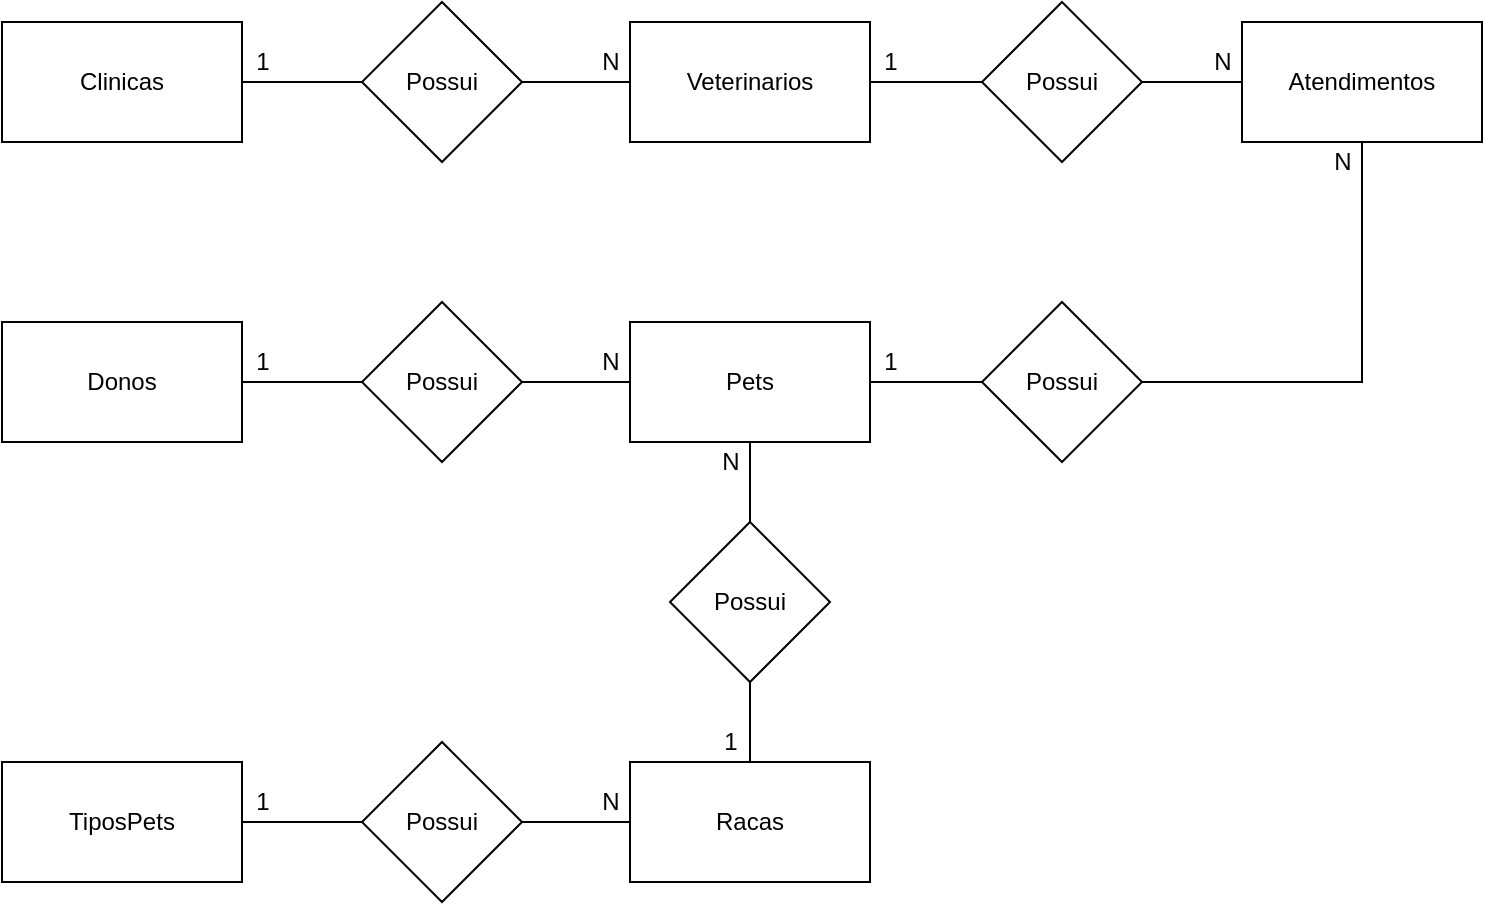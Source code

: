 <mxfile version="14.4.3" type="device" pages="2"><diagram id="xrB1AiOBNQbxAucHxbhi" name="conceitual"><mxGraphModel dx="1038" dy="523" grid="1" gridSize="10" guides="1" tooltips="1" connect="1" arrows="1" fold="1" page="1" pageScale="1" pageWidth="827" pageHeight="1169" math="0" shadow="0"><root><mxCell id="0"/><mxCell id="1" parent="0"/><mxCell id="yc1HIeoj5w6z4xzvHYvk-2" style="edgeStyle=orthogonalEdgeStyle;rounded=0;orthogonalLoop=1;jettySize=auto;html=1;exitX=0.5;exitY=1;exitDx=0;exitDy=0;" parent="1" edge="1"><mxGeometry relative="1" as="geometry"><mxPoint x="80" y="300" as="sourcePoint"/><mxPoint x="80" y="300" as="targetPoint"/></mxGeometry></mxCell><mxCell id="yc1HIeoj5w6z4xzvHYvk-3" value="Clinicas" style="rounded=0;whiteSpace=wrap;html=1;" parent="1" vertex="1"><mxGeometry x="30" y="130" width="120" height="60" as="geometry"/></mxCell><mxCell id="yc1HIeoj5w6z4xzvHYvk-5" style="edgeStyle=orthogonalEdgeStyle;rounded=0;orthogonalLoop=1;jettySize=auto;html=1;exitX=0.5;exitY=1;exitDx=0;exitDy=0;" parent="1" edge="1"><mxGeometry relative="1" as="geometry"><mxPoint x="560" y="300" as="sourcePoint"/><mxPoint x="560" y="300" as="targetPoint"/></mxGeometry></mxCell><mxCell id="yc1HIeoj5w6z4xzvHYvk-9" style="edgeStyle=orthogonalEdgeStyle;rounded=0;orthogonalLoop=1;jettySize=auto;html=1;exitX=0.5;exitY=1;exitDx=0;exitDy=0;" parent="1" edge="1"><mxGeometry relative="1" as="geometry"><mxPoint x="310" y="300" as="sourcePoint"/><mxPoint x="310" y="300" as="targetPoint"/></mxGeometry></mxCell><mxCell id="-bN02j0crcdsvJHssNz8-7" style="edgeStyle=orthogonalEdgeStyle;rounded=0;orthogonalLoop=1;jettySize=auto;html=1;exitX=1;exitY=0.5;exitDx=0;exitDy=0;entryX=0;entryY=0.5;entryDx=0;entryDy=0;endArrow=none;endFill=0;" edge="1" parent="1" source="-7gKLBhWfOl1CcM9pGb5-3" target="-7gKLBhWfOl1CcM9pGb5-17"><mxGeometry relative="1" as="geometry"/></mxCell><mxCell id="-bN02j0crcdsvJHssNz8-9" style="edgeStyle=orthogonalEdgeStyle;rounded=0;orthogonalLoop=1;jettySize=auto;html=1;exitX=0.5;exitY=1;exitDx=0;exitDy=0;entryX=0.5;entryY=0;entryDx=0;entryDy=0;endArrow=none;endFill=0;" edge="1" parent="1" source="-7gKLBhWfOl1CcM9pGb5-3" target="-7gKLBhWfOl1CcM9pGb5-5"><mxGeometry relative="1" as="geometry"/></mxCell><mxCell id="-7gKLBhWfOl1CcM9pGb5-3" value="Pets" style="rounded=0;whiteSpace=wrap;html=1;" parent="1" vertex="1"><mxGeometry x="344" y="280" width="120" height="60" as="geometry"/></mxCell><mxCell id="-bN02j0crcdsvJHssNz8-10" style="edgeStyle=orthogonalEdgeStyle;rounded=0;orthogonalLoop=1;jettySize=auto;html=1;exitX=0.5;exitY=1;exitDx=0;exitDy=0;entryX=0.5;entryY=0;entryDx=0;entryDy=0;endArrow=none;endFill=0;" edge="1" parent="1" source="-7gKLBhWfOl1CcM9pGb5-5" target="-7gKLBhWfOl1CcM9pGb5-13"><mxGeometry relative="1" as="geometry"/></mxCell><mxCell id="-7gKLBhWfOl1CcM9pGb5-5" value="&lt;span&gt;Possui&lt;/span&gt;" style="rhombus;whiteSpace=wrap;html=1;" parent="1" vertex="1"><mxGeometry x="364" y="380" width="80" height="80" as="geometry"/></mxCell><mxCell id="-7gKLBhWfOl1CcM9pGb5-8" value="TiposPets" style="rounded=0;whiteSpace=wrap;html=1;" parent="1" vertex="1"><mxGeometry x="30" y="500" width="120" height="60" as="geometry"/></mxCell><mxCell id="-7gKLBhWfOl1CcM9pGb5-9" value="1" style="text;html=1;align=center;verticalAlign=middle;resizable=0;points=[];autosize=1;" parent="1" vertex="1"><mxGeometry x="384" y="480" width="20" height="20" as="geometry"/></mxCell><mxCell id="-7gKLBhWfOl1CcM9pGb5-10" value="N" style="text;html=1;align=center;verticalAlign=middle;resizable=0;points=[];autosize=1;" parent="1" vertex="1"><mxGeometry x="384" y="340" width="20" height="20" as="geometry"/></mxCell><mxCell id="-bN02j0crcdsvJHssNz8-13" style="edgeStyle=orthogonalEdgeStyle;rounded=0;orthogonalLoop=1;jettySize=auto;html=1;exitX=0;exitY=0.5;exitDx=0;exitDy=0;endArrow=none;endFill=0;" edge="1" parent="1" source="-7gKLBhWfOl1CcM9pGb5-11" target="-7gKLBhWfOl1CcM9pGb5-8"><mxGeometry relative="1" as="geometry"/></mxCell><mxCell id="-7gKLBhWfOl1CcM9pGb5-11" value="&lt;span&gt;Possui&lt;/span&gt;" style="rhombus;whiteSpace=wrap;html=1;" parent="1" vertex="1"><mxGeometry x="210" y="490" width="80" height="80" as="geometry"/></mxCell><mxCell id="-bN02j0crcdsvJHssNz8-11" style="edgeStyle=orthogonalEdgeStyle;rounded=0;orthogonalLoop=1;jettySize=auto;html=1;exitX=0;exitY=0.5;exitDx=0;exitDy=0;entryX=1;entryY=0.5;entryDx=0;entryDy=0;endArrow=none;endFill=0;" edge="1" parent="1" source="-7gKLBhWfOl1CcM9pGb5-13" target="-7gKLBhWfOl1CcM9pGb5-11"><mxGeometry relative="1" as="geometry"/></mxCell><mxCell id="-7gKLBhWfOl1CcM9pGb5-13" value="Racas" style="rounded=0;whiteSpace=wrap;html=1;" parent="1" vertex="1"><mxGeometry x="344" y="500" width="120" height="60" as="geometry"/></mxCell><mxCell id="-7gKLBhWfOl1CcM9pGb5-15" value="1" style="text;html=1;align=center;verticalAlign=middle;resizable=0;points=[];autosize=1;" parent="1" vertex="1"><mxGeometry x="150" y="510" width="20" height="20" as="geometry"/></mxCell><mxCell id="-7gKLBhWfOl1CcM9pGb5-16" value="N" style="text;html=1;align=center;verticalAlign=middle;resizable=0;points=[];autosize=1;" parent="1" vertex="1"><mxGeometry x="324" y="510" width="20" height="20" as="geometry"/></mxCell><mxCell id="-bN02j0crcdsvJHssNz8-8" style="edgeStyle=orthogonalEdgeStyle;rounded=0;orthogonalLoop=1;jettySize=auto;html=1;exitX=1;exitY=0.5;exitDx=0;exitDy=0;entryX=0.5;entryY=1;entryDx=0;entryDy=0;endArrow=none;endFill=0;" edge="1" parent="1" source="-7gKLBhWfOl1CcM9pGb5-17" target="-7gKLBhWfOl1CcM9pGb5-34"><mxGeometry relative="1" as="geometry"/></mxCell><mxCell id="-7gKLBhWfOl1CcM9pGb5-17" value="&lt;span&gt;Possui&lt;/span&gt;" style="rhombus;whiteSpace=wrap;html=1;" parent="1" vertex="1"><mxGeometry x="520" y="270" width="80" height="80" as="geometry"/></mxCell><mxCell id="-bN02j0crcdsvJHssNz8-5" style="edgeStyle=orthogonalEdgeStyle;rounded=0;orthogonalLoop=1;jettySize=auto;html=1;exitX=1;exitY=0.5;exitDx=0;exitDy=0;entryX=0;entryY=0.5;entryDx=0;entryDy=0;endArrow=none;endFill=0;" edge="1" parent="1" source="-7gKLBhWfOl1CcM9pGb5-19" target="-7gKLBhWfOl1CcM9pGb5-38"><mxGeometry relative="1" as="geometry"/></mxCell><mxCell id="-7gKLBhWfOl1CcM9pGb5-19" value="Donos" style="rounded=0;whiteSpace=wrap;html=1;" parent="1" vertex="1"><mxGeometry x="30" y="280" width="120" height="60" as="geometry"/></mxCell><mxCell id="-7gKLBhWfOl1CcM9pGb5-21" value="1" style="text;html=1;align=center;verticalAlign=middle;resizable=0;points=[];autosize=1;" parent="1" vertex="1"><mxGeometry x="464" y="290" width="20" height="20" as="geometry"/></mxCell><mxCell id="-7gKLBhWfOl1CcM9pGb5-22" value="N" style="text;html=1;align=center;verticalAlign=middle;resizable=0;points=[];autosize=1;" parent="1" vertex="1"><mxGeometry x="324" y="290" width="20" height="20" as="geometry"/></mxCell><mxCell id="-bN02j0crcdsvJHssNz8-1" style="edgeStyle=orthogonalEdgeStyle;rounded=0;orthogonalLoop=1;jettySize=auto;html=1;exitX=0;exitY=0.5;exitDx=0;exitDy=0;entryX=1;entryY=0.5;entryDx=0;entryDy=0;endArrow=none;endFill=0;" edge="1" parent="1" source="-7gKLBhWfOl1CcM9pGb5-23" target="yc1HIeoj5w6z4xzvHYvk-3"><mxGeometry relative="1" as="geometry"/></mxCell><mxCell id="-bN02j0crcdsvJHssNz8-2" style="edgeStyle=orthogonalEdgeStyle;rounded=0;orthogonalLoop=1;jettySize=auto;html=1;exitX=1;exitY=0.5;exitDx=0;exitDy=0;entryX=0;entryY=0.5;entryDx=0;entryDy=0;endArrow=none;endFill=0;" edge="1" parent="1" source="-7gKLBhWfOl1CcM9pGb5-23" target="-7gKLBhWfOl1CcM9pGb5-27"><mxGeometry relative="1" as="geometry"/></mxCell><mxCell id="-7gKLBhWfOl1CcM9pGb5-23" value="Possui" style="rhombus;whiteSpace=wrap;html=1;" parent="1" vertex="1"><mxGeometry x="210" y="120" width="80" height="80" as="geometry"/></mxCell><mxCell id="-bN02j0crcdsvJHssNz8-3" style="edgeStyle=orthogonalEdgeStyle;rounded=0;orthogonalLoop=1;jettySize=auto;html=1;exitX=1;exitY=0.5;exitDx=0;exitDy=0;entryX=0;entryY=0.5;entryDx=0;entryDy=0;endArrow=none;endFill=0;" edge="1" parent="1" source="-7gKLBhWfOl1CcM9pGb5-27" target="-7gKLBhWfOl1CcM9pGb5-32"><mxGeometry relative="1" as="geometry"/></mxCell><mxCell id="-7gKLBhWfOl1CcM9pGb5-27" value="Veterinarios" style="rounded=0;whiteSpace=wrap;html=1;" parent="1" vertex="1"><mxGeometry x="344" y="130" width="120" height="60" as="geometry"/></mxCell><mxCell id="-7gKLBhWfOl1CcM9pGb5-29" value="N" style="text;html=1;align=center;verticalAlign=middle;resizable=0;points=[];autosize=1;" parent="1" vertex="1"><mxGeometry x="324" y="140" width="20" height="20" as="geometry"/></mxCell><mxCell id="-7gKLBhWfOl1CcM9pGb5-30" value="1" style="text;html=1;align=center;verticalAlign=middle;resizable=0;points=[];autosize=1;" parent="1" vertex="1"><mxGeometry x="150" y="140" width="20" height="20" as="geometry"/></mxCell><mxCell id="-bN02j0crcdsvJHssNz8-4" style="edgeStyle=orthogonalEdgeStyle;rounded=0;orthogonalLoop=1;jettySize=auto;html=1;exitX=1;exitY=0.5;exitDx=0;exitDy=0;entryX=0;entryY=0.5;entryDx=0;entryDy=0;endArrow=none;endFill=0;" edge="1" parent="1" source="-7gKLBhWfOl1CcM9pGb5-32" target="-7gKLBhWfOl1CcM9pGb5-34"><mxGeometry relative="1" as="geometry"/></mxCell><mxCell id="-7gKLBhWfOl1CcM9pGb5-32" value="&lt;span&gt;Possui&lt;/span&gt;" style="rhombus;whiteSpace=wrap;html=1;" parent="1" vertex="1"><mxGeometry x="520" y="120" width="80" height="80" as="geometry"/></mxCell><mxCell id="-7gKLBhWfOl1CcM9pGb5-34" value="Atendimentos" style="rounded=0;whiteSpace=wrap;html=1;" parent="1" vertex="1"><mxGeometry x="650" y="130" width="120" height="60" as="geometry"/></mxCell><mxCell id="-7gKLBhWfOl1CcM9pGb5-36" value="1" style="text;html=1;align=center;verticalAlign=middle;resizable=0;points=[];autosize=1;" parent="1" vertex="1"><mxGeometry x="464" y="140" width="20" height="20" as="geometry"/></mxCell><mxCell id="-7gKLBhWfOl1CcM9pGb5-37" value="N" style="text;html=1;align=center;verticalAlign=middle;resizable=0;points=[];autosize=1;" parent="1" vertex="1"><mxGeometry x="630" y="140" width="20" height="20" as="geometry"/></mxCell><mxCell id="-bN02j0crcdsvJHssNz8-6" style="edgeStyle=orthogonalEdgeStyle;rounded=0;orthogonalLoop=1;jettySize=auto;html=1;exitX=1;exitY=0.5;exitDx=0;exitDy=0;entryX=0;entryY=0.5;entryDx=0;entryDy=0;endArrow=none;endFill=0;" edge="1" parent="1" source="-7gKLBhWfOl1CcM9pGb5-38" target="-7gKLBhWfOl1CcM9pGb5-3"><mxGeometry relative="1" as="geometry"/></mxCell><mxCell id="-7gKLBhWfOl1CcM9pGb5-38" value="&lt;span&gt;Possui&lt;/span&gt;" style="rhombus;whiteSpace=wrap;html=1;" parent="1" vertex="1"><mxGeometry x="210" y="270" width="80" height="80" as="geometry"/></mxCell><mxCell id="-7gKLBhWfOl1CcM9pGb5-41" value="1" style="text;html=1;align=center;verticalAlign=middle;resizable=0;points=[];autosize=1;" parent="1" vertex="1"><mxGeometry x="150" y="290" width="20" height="20" as="geometry"/></mxCell><mxCell id="-7gKLBhWfOl1CcM9pGb5-42" value="N" style="text;html=1;align=center;verticalAlign=middle;resizable=0;points=[];autosize=1;" parent="1" vertex="1"><mxGeometry x="690" y="190" width="20" height="20" as="geometry"/></mxCell></root></mxGraphModel></diagram><diagram id="tEc4hTvK74uzgCBkwl6I" name="logico"><mxGraphModel dx="1038" dy="523" grid="1" gridSize="10" guides="1" tooltips="1" connect="1" arrows="1" fold="1" page="1" pageScale="1" pageWidth="827" pageHeight="1169" math="0" shadow="0"><root><mxCell id="5ZneACpIIS_Tn7PNTxZO-0"/><mxCell id="5ZneACpIIS_Tn7PNTxZO-1" parent="5ZneACpIIS_Tn7PNTxZO-0"/><mxCell id="6tvS1flK17P8iUeTnm8q-0" value="Clinicas" style="shape=table;startSize=30;container=1;collapsible=1;childLayout=tableLayout;fixedRows=1;rowLines=0;fontStyle=1;align=center;resizeLast=1;strokeColor=#000000;strokeWidth=1;" parent="5ZneACpIIS_Tn7PNTxZO-1" vertex="1"><mxGeometry x="40" y="70" width="180" height="160" as="geometry"/></mxCell><mxCell id="6tvS1flK17P8iUeTnm8q-4" value="" style="shape=partialRectangle;collapsible=0;dropTarget=0;pointerEvents=0;fillColor=none;top=0;left=0;bottom=1;right=0;points=[[0,0.5],[1,0.5]];portConstraint=eastwest;" parent="6tvS1flK17P8iUeTnm8q-0" vertex="1"><mxGeometry y="30" width="180" height="30" as="geometry"/></mxCell><mxCell id="6tvS1flK17P8iUeTnm8q-5" value="PK" style="shape=partialRectangle;connectable=0;fillColor=none;top=0;left=0;bottom=0;right=0;fontStyle=1;overflow=hidden;" parent="6tvS1flK17P8iUeTnm8q-4" vertex="1"><mxGeometry width="60" height="30" as="geometry"/></mxCell><mxCell id="6tvS1flK17P8iUeTnm8q-6" value="idClinica" style="shape=partialRectangle;connectable=0;fillColor=none;top=0;left=0;bottom=0;right=0;align=left;spacingLeft=6;fontStyle=5;overflow=hidden;" parent="6tvS1flK17P8iUeTnm8q-4" vertex="1"><mxGeometry x="60" width="120" height="30" as="geometry"/></mxCell><mxCell id="6tvS1flK17P8iUeTnm8q-7" value="" style="shape=partialRectangle;collapsible=0;dropTarget=0;pointerEvents=0;fillColor=none;top=0;left=0;bottom=0;right=0;points=[[0,0.5],[1,0.5]];portConstraint=eastwest;" parent="6tvS1flK17P8iUeTnm8q-0" vertex="1"><mxGeometry y="60" width="180" height="30" as="geometry"/></mxCell><mxCell id="6tvS1flK17P8iUeTnm8q-8" value="" style="shape=partialRectangle;connectable=0;fillColor=none;top=0;left=0;bottom=0;right=0;editable=1;overflow=hidden;" parent="6tvS1flK17P8iUeTnm8q-7" vertex="1"><mxGeometry width="60" height="30" as="geometry"/></mxCell><mxCell id="6tvS1flK17P8iUeTnm8q-9" value="RazaoSocial" style="shape=partialRectangle;connectable=0;fillColor=none;top=0;left=0;bottom=0;right=0;align=left;spacingLeft=6;overflow=hidden;" parent="6tvS1flK17P8iUeTnm8q-7" vertex="1"><mxGeometry x="60" width="120" height="30" as="geometry"/></mxCell><mxCell id="ncOrvGFEs9eBpKBIhhZy-3" value="" style="shape=partialRectangle;collapsible=0;dropTarget=0;pointerEvents=0;fillColor=none;top=0;left=0;bottom=0;right=0;points=[[0,0.5],[1,0.5]];portConstraint=eastwest;" vertex="1" parent="6tvS1flK17P8iUeTnm8q-0"><mxGeometry y="90" width="180" height="30" as="geometry"/></mxCell><mxCell id="ncOrvGFEs9eBpKBIhhZy-4" value="" style="shape=partialRectangle;connectable=0;fillColor=none;top=0;left=0;bottom=0;right=0;editable=1;overflow=hidden;" vertex="1" parent="ncOrvGFEs9eBpKBIhhZy-3"><mxGeometry width="60" height="30" as="geometry"/></mxCell><mxCell id="ncOrvGFEs9eBpKBIhhZy-5" value="CNPJ" style="shape=partialRectangle;connectable=0;fillColor=none;top=0;left=0;bottom=0;right=0;align=left;spacingLeft=6;overflow=hidden;" vertex="1" parent="ncOrvGFEs9eBpKBIhhZy-3"><mxGeometry x="60" width="120" height="30" as="geometry"/></mxCell><mxCell id="ncOrvGFEs9eBpKBIhhZy-0" value="" style="shape=partialRectangle;collapsible=0;dropTarget=0;pointerEvents=0;fillColor=none;top=0;left=0;bottom=0;right=0;points=[[0,0.5],[1,0.5]];portConstraint=eastwest;" vertex="1" parent="6tvS1flK17P8iUeTnm8q-0"><mxGeometry y="120" width="180" height="30" as="geometry"/></mxCell><mxCell id="ncOrvGFEs9eBpKBIhhZy-1" value="" style="shape=partialRectangle;connectable=0;fillColor=none;top=0;left=0;bottom=0;right=0;editable=1;overflow=hidden;" vertex="1" parent="ncOrvGFEs9eBpKBIhhZy-0"><mxGeometry width="60" height="30" as="geometry"/></mxCell><mxCell id="ncOrvGFEs9eBpKBIhhZy-2" value="Endereco" style="shape=partialRectangle;connectable=0;fillColor=none;top=0;left=0;bottom=0;right=0;align=left;spacingLeft=6;overflow=hidden;" vertex="1" parent="ncOrvGFEs9eBpKBIhhZy-0"><mxGeometry x="60" width="120" height="30" as="geometry"/></mxCell><mxCell id="PVHrCy7i-UjbYqTyr-83-19" value="Pets" style="shape=table;startSize=30;container=1;collapsible=1;childLayout=tableLayout;fixedRows=1;rowLines=0;fontStyle=1;align=center;resizeLast=1;strokeColor=#000000;strokeWidth=1;" parent="5ZneACpIIS_Tn7PNTxZO-1" vertex="1"><mxGeometry x="300" y="280" width="180" height="190" as="geometry"/></mxCell><mxCell id="PVHrCy7i-UjbYqTyr-83-20" value="" style="shape=partialRectangle;collapsible=0;dropTarget=0;pointerEvents=0;fillColor=none;top=0;left=0;bottom=0;right=0;points=[[0,0.5],[1,0.5]];portConstraint=eastwest;" parent="PVHrCy7i-UjbYqTyr-83-19" vertex="1"><mxGeometry y="30" width="180" height="30" as="geometry"/></mxCell><mxCell id="PVHrCy7i-UjbYqTyr-83-21" value="PK" style="shape=partialRectangle;connectable=0;fillColor=none;top=0;left=0;bottom=0;right=0;fontStyle=1;overflow=hidden;" parent="PVHrCy7i-UjbYqTyr-83-20" vertex="1"><mxGeometry width="60" height="30" as="geometry"/></mxCell><mxCell id="PVHrCy7i-UjbYqTyr-83-22" value="idPet" style="shape=partialRectangle;connectable=0;fillColor=none;top=0;left=0;bottom=0;right=0;align=left;spacingLeft=6;fontStyle=5;overflow=hidden;" parent="PVHrCy7i-UjbYqTyr-83-20" vertex="1"><mxGeometry x="60" width="120" height="30" as="geometry"/></mxCell><mxCell id="PVHrCy7i-UjbYqTyr-83-23" value="" style="shape=partialRectangle;collapsible=0;dropTarget=0;pointerEvents=0;fillColor=none;top=0;left=0;bottom=0;right=0;points=[[0,0.5],[1,0.5]];portConstraint=eastwest;" parent="PVHrCy7i-UjbYqTyr-83-19" vertex="1"><mxGeometry y="60" width="180" height="30" as="geometry"/></mxCell><mxCell id="PVHrCy7i-UjbYqTyr-83-24" value="FK" style="shape=partialRectangle;connectable=0;fillColor=none;top=0;left=0;bottom=0;right=0;fontStyle=1;overflow=hidden;" parent="PVHrCy7i-UjbYqTyr-83-23" vertex="1"><mxGeometry width="60" height="30" as="geometry"/></mxCell><mxCell id="PVHrCy7i-UjbYqTyr-83-25" value="idRaca" style="shape=partialRectangle;connectable=0;fillColor=none;top=0;left=0;bottom=0;right=0;align=left;spacingLeft=6;fontStyle=5;overflow=hidden;" parent="PVHrCy7i-UjbYqTyr-83-23" vertex="1"><mxGeometry x="60" width="120" height="30" as="geometry"/></mxCell><mxCell id="PVHrCy7i-UjbYqTyr-83-26" value="" style="shape=partialRectangle;collapsible=0;dropTarget=0;pointerEvents=0;fillColor=none;top=0;left=0;bottom=1;right=0;points=[[0,0.5],[1,0.5]];portConstraint=eastwest;" parent="PVHrCy7i-UjbYqTyr-83-19" vertex="1"><mxGeometry y="90" width="180" height="30" as="geometry"/></mxCell><mxCell id="PVHrCy7i-UjbYqTyr-83-27" value="FK" style="shape=partialRectangle;connectable=0;fillColor=none;top=0;left=0;bottom=0;right=0;fontStyle=1;overflow=hidden;" parent="PVHrCy7i-UjbYqTyr-83-26" vertex="1"><mxGeometry width="60" height="30" as="geometry"/></mxCell><mxCell id="PVHrCy7i-UjbYqTyr-83-28" value="idDono" style="shape=partialRectangle;connectable=0;fillColor=none;top=0;left=0;bottom=0;right=0;align=left;spacingLeft=6;fontStyle=5;overflow=hidden;" parent="PVHrCy7i-UjbYqTyr-83-26" vertex="1"><mxGeometry x="60" width="120" height="30" as="geometry"/></mxCell><mxCell id="PVHrCy7i-UjbYqTyr-83-29" value="" style="shape=partialRectangle;collapsible=0;dropTarget=0;pointerEvents=0;fillColor=none;top=0;left=0;bottom=0;right=0;points=[[0,0.5],[1,0.5]];portConstraint=eastwest;" parent="PVHrCy7i-UjbYqTyr-83-19" vertex="1"><mxGeometry y="120" width="180" height="30" as="geometry"/></mxCell><mxCell id="PVHrCy7i-UjbYqTyr-83-30" value="" style="shape=partialRectangle;connectable=0;fillColor=none;top=0;left=0;bottom=0;right=0;editable=1;overflow=hidden;" parent="PVHrCy7i-UjbYqTyr-83-29" vertex="1"><mxGeometry width="60" height="30" as="geometry"/></mxCell><mxCell id="PVHrCy7i-UjbYqTyr-83-31" value="Nome" style="shape=partialRectangle;connectable=0;fillColor=none;top=0;left=0;bottom=0;right=0;align=left;spacingLeft=6;overflow=hidden;" parent="PVHrCy7i-UjbYqTyr-83-29" vertex="1"><mxGeometry x="60" width="120" height="30" as="geometry"/></mxCell><mxCell id="PVHrCy7i-UjbYqTyr-83-32" value="" style="shape=partialRectangle;collapsible=0;dropTarget=0;pointerEvents=0;fillColor=none;top=0;left=0;bottom=0;right=0;points=[[0,0.5],[1,0.5]];portConstraint=eastwest;" parent="PVHrCy7i-UjbYqTyr-83-19" vertex="1"><mxGeometry y="150" width="180" height="30" as="geometry"/></mxCell><mxCell id="PVHrCy7i-UjbYqTyr-83-33" value="" style="shape=partialRectangle;connectable=0;fillColor=none;top=0;left=0;bottom=0;right=0;editable=1;overflow=hidden;" parent="PVHrCy7i-UjbYqTyr-83-32" vertex="1"><mxGeometry width="60" height="30" as="geometry"/></mxCell><mxCell id="PVHrCy7i-UjbYqTyr-83-34" value="DataNascimento" style="shape=partialRectangle;connectable=0;fillColor=none;top=0;left=0;bottom=0;right=0;align=left;spacingLeft=6;overflow=hidden;" parent="PVHrCy7i-UjbYqTyr-83-32" vertex="1"><mxGeometry x="60" width="120" height="30" as="geometry"/></mxCell><mxCell id="PVHrCy7i-UjbYqTyr-83-35" value="Donos" style="shape=table;startSize=30;container=1;collapsible=1;childLayout=tableLayout;fixedRows=1;rowLines=0;fontStyle=1;align=center;resizeLast=1;strokeColor=#000000;strokeWidth=1;" parent="5ZneACpIIS_Tn7PNTxZO-1" vertex="1"><mxGeometry x="560" y="280" width="180" height="100" as="geometry"/></mxCell><mxCell id="PVHrCy7i-UjbYqTyr-83-36" value="" style="shape=partialRectangle;collapsible=0;dropTarget=0;pointerEvents=0;fillColor=none;top=0;left=0;bottom=1;right=0;points=[[0,0.5],[1,0.5]];portConstraint=eastwest;" parent="PVHrCy7i-UjbYqTyr-83-35" vertex="1"><mxGeometry y="30" width="180" height="30" as="geometry"/></mxCell><mxCell id="PVHrCy7i-UjbYqTyr-83-37" value="PK" style="shape=partialRectangle;connectable=0;fillColor=none;top=0;left=0;bottom=0;right=0;fontStyle=1;overflow=hidden;" parent="PVHrCy7i-UjbYqTyr-83-36" vertex="1"><mxGeometry width="30" height="30" as="geometry"/></mxCell><mxCell id="PVHrCy7i-UjbYqTyr-83-38" value="idDono" style="shape=partialRectangle;connectable=0;fillColor=none;top=0;left=0;bottom=0;right=0;align=left;spacingLeft=6;fontStyle=5;overflow=hidden;" parent="PVHrCy7i-UjbYqTyr-83-36" vertex="1"><mxGeometry x="30" width="150" height="30" as="geometry"/></mxCell><mxCell id="PVHrCy7i-UjbYqTyr-83-39" value="" style="shape=partialRectangle;collapsible=0;dropTarget=0;pointerEvents=0;fillColor=none;top=0;left=0;bottom=0;right=0;points=[[0,0.5],[1,0.5]];portConstraint=eastwest;" parent="PVHrCy7i-UjbYqTyr-83-35" vertex="1"><mxGeometry y="60" width="180" height="30" as="geometry"/></mxCell><mxCell id="PVHrCy7i-UjbYqTyr-83-40" value="" style="shape=partialRectangle;connectable=0;fillColor=none;top=0;left=0;bottom=0;right=0;editable=1;overflow=hidden;" parent="PVHrCy7i-UjbYqTyr-83-39" vertex="1"><mxGeometry width="30" height="30" as="geometry"/></mxCell><mxCell id="PVHrCy7i-UjbYqTyr-83-41" value="Nome" style="shape=partialRectangle;connectable=0;fillColor=none;top=0;left=0;bottom=0;right=0;align=left;spacingLeft=6;overflow=hidden;" parent="PVHrCy7i-UjbYqTyr-83-39" vertex="1"><mxGeometry x="30" width="150" height="30" as="geometry"/></mxCell><mxCell id="PVHrCy7i-UjbYqTyr-83-48" value="TiposPets" style="shape=table;startSize=30;container=1;collapsible=1;childLayout=tableLayout;fixedRows=1;rowLines=0;fontStyle=1;align=center;resizeLast=1;strokeColor=#000000;strokeWidth=1;" parent="5ZneACpIIS_Tn7PNTxZO-1" vertex="1"><mxGeometry x="40" y="455" width="180" height="100" as="geometry"/></mxCell><mxCell id="PVHrCy7i-UjbYqTyr-83-52" value="" style="shape=partialRectangle;collapsible=0;dropTarget=0;pointerEvents=0;fillColor=none;top=0;left=0;bottom=1;right=0;points=[[0,0.5],[1,0.5]];portConstraint=eastwest;" parent="PVHrCy7i-UjbYqTyr-83-48" vertex="1"><mxGeometry y="30" width="180" height="30" as="geometry"/></mxCell><mxCell id="PVHrCy7i-UjbYqTyr-83-53" value="PK" style="shape=partialRectangle;connectable=0;fillColor=none;top=0;left=0;bottom=0;right=0;fontStyle=1;overflow=hidden;" parent="PVHrCy7i-UjbYqTyr-83-52" vertex="1"><mxGeometry width="60" height="30" as="geometry"/></mxCell><mxCell id="PVHrCy7i-UjbYqTyr-83-54" value="idTipoPet" style="shape=partialRectangle;connectable=0;fillColor=none;top=0;left=0;bottom=0;right=0;align=left;spacingLeft=6;fontStyle=5;overflow=hidden;" parent="PVHrCy7i-UjbYqTyr-83-52" vertex="1"><mxGeometry x="60" width="120" height="30" as="geometry"/></mxCell><mxCell id="PVHrCy7i-UjbYqTyr-83-55" value="" style="shape=partialRectangle;collapsible=0;dropTarget=0;pointerEvents=0;fillColor=none;top=0;left=0;bottom=0;right=0;points=[[0,0.5],[1,0.5]];portConstraint=eastwest;" parent="PVHrCy7i-UjbYqTyr-83-48" vertex="1"><mxGeometry y="60" width="180" height="30" as="geometry"/></mxCell><mxCell id="PVHrCy7i-UjbYqTyr-83-56" value="" style="shape=partialRectangle;connectable=0;fillColor=none;top=0;left=0;bottom=0;right=0;editable=1;overflow=hidden;" parent="PVHrCy7i-UjbYqTyr-83-55" vertex="1"><mxGeometry width="60" height="30" as="geometry"/></mxCell><mxCell id="PVHrCy7i-UjbYqTyr-83-57" value="Descricao" style="shape=partialRectangle;connectable=0;fillColor=none;top=0;left=0;bottom=0;right=0;align=left;spacingLeft=6;overflow=hidden;" parent="PVHrCy7i-UjbYqTyr-83-55" vertex="1"><mxGeometry x="60" width="120" height="30" as="geometry"/></mxCell><mxCell id="PVHrCy7i-UjbYqTyr-83-65" value="Racas" style="shape=table;startSize=30;container=1;collapsible=1;childLayout=tableLayout;fixedRows=1;rowLines=0;fontStyle=1;align=center;resizeLast=1;strokeColor=#000000;strokeWidth=1;" parent="5ZneACpIIS_Tn7PNTxZO-1" vertex="1"><mxGeometry x="40" y="305" width="180" height="130" as="geometry"/></mxCell><mxCell id="ncOrvGFEs9eBpKBIhhZy-27" value="" style="shape=partialRectangle;collapsible=0;dropTarget=0;pointerEvents=0;fillColor=none;top=0;left=0;bottom=0;right=0;points=[[0,0.5],[1,0.5]];portConstraint=eastwest;" vertex="1" parent="PVHrCy7i-UjbYqTyr-83-65"><mxGeometry y="30" width="180" height="30" as="geometry"/></mxCell><mxCell id="ncOrvGFEs9eBpKBIhhZy-28" value="PK" style="shape=partialRectangle;connectable=0;fillColor=none;top=0;left=0;bottom=0;right=0;fontStyle=1;overflow=hidden;" vertex="1" parent="ncOrvGFEs9eBpKBIhhZy-27"><mxGeometry width="30" height="30" as="geometry"/></mxCell><mxCell id="ncOrvGFEs9eBpKBIhhZy-29" value="idRaca" style="shape=partialRectangle;connectable=0;fillColor=none;top=0;left=0;bottom=0;right=0;align=left;spacingLeft=6;fontStyle=5;overflow=hidden;" vertex="1" parent="ncOrvGFEs9eBpKBIhhZy-27"><mxGeometry x="30" width="150" height="30" as="geometry"/></mxCell><mxCell id="PVHrCy7i-UjbYqTyr-83-66" value="" style="shape=partialRectangle;collapsible=0;dropTarget=0;pointerEvents=0;fillColor=none;top=0;left=0;bottom=1;right=0;points=[[0,0.5],[1,0.5]];portConstraint=eastwest;" parent="PVHrCy7i-UjbYqTyr-83-65" vertex="1"><mxGeometry y="60" width="180" height="30" as="geometry"/></mxCell><mxCell id="PVHrCy7i-UjbYqTyr-83-67" value="FK" style="shape=partialRectangle;connectable=0;fillColor=none;top=0;left=0;bottom=0;right=0;fontStyle=1;overflow=hidden;" parent="PVHrCy7i-UjbYqTyr-83-66" vertex="1"><mxGeometry width="30" height="30" as="geometry"/></mxCell><mxCell id="PVHrCy7i-UjbYqTyr-83-68" value="idTipoPet" style="shape=partialRectangle;connectable=0;fillColor=none;top=0;left=0;bottom=0;right=0;align=left;spacingLeft=6;fontStyle=5;overflow=hidden;" parent="PVHrCy7i-UjbYqTyr-83-66" vertex="1"><mxGeometry x="30" width="150" height="30" as="geometry"/></mxCell><mxCell id="PVHrCy7i-UjbYqTyr-83-69" value="" style="shape=partialRectangle;collapsible=0;dropTarget=0;pointerEvents=0;fillColor=none;top=0;left=0;bottom=0;right=0;points=[[0,0.5],[1,0.5]];portConstraint=eastwest;" parent="PVHrCy7i-UjbYqTyr-83-65" vertex="1"><mxGeometry y="90" width="180" height="30" as="geometry"/></mxCell><mxCell id="PVHrCy7i-UjbYqTyr-83-70" value="" style="shape=partialRectangle;connectable=0;fillColor=none;top=0;left=0;bottom=0;right=0;editable=1;overflow=hidden;" parent="PVHrCy7i-UjbYqTyr-83-69" vertex="1"><mxGeometry width="30" height="30" as="geometry"/></mxCell><mxCell id="PVHrCy7i-UjbYqTyr-83-71" value="Descricao" style="shape=partialRectangle;connectable=0;fillColor=none;top=0;left=0;bottom=0;right=0;align=left;spacingLeft=6;overflow=hidden;" parent="PVHrCy7i-UjbYqTyr-83-69" vertex="1"><mxGeometry x="30" width="150" height="30" as="geometry"/></mxCell><mxCell id="PVHrCy7i-UjbYqTyr-83-91" value="Veterinarios" style="shape=table;startSize=30;container=1;collapsible=1;childLayout=tableLayout;fixedRows=1;rowLines=0;fontStyle=1;align=center;resizeLast=1;strokeColor=#000000;strokeWidth=1;" parent="5ZneACpIIS_Tn7PNTxZO-1" vertex="1"><mxGeometry x="300" y="70" width="180" height="160" as="geometry"/></mxCell><mxCell id="PVHrCy7i-UjbYqTyr-83-92" value="" style="shape=partialRectangle;collapsible=0;dropTarget=0;pointerEvents=0;fillColor=none;top=0;left=0;bottom=0;right=0;points=[[0,0.5],[1,0.5]];portConstraint=eastwest;" parent="PVHrCy7i-UjbYqTyr-83-91" vertex="1"><mxGeometry y="30" width="180" height="30" as="geometry"/></mxCell><mxCell id="PVHrCy7i-UjbYqTyr-83-93" value="PK" style="shape=partialRectangle;connectable=0;fillColor=none;top=0;left=0;bottom=0;right=0;fontStyle=1;overflow=hidden;" parent="PVHrCy7i-UjbYqTyr-83-92" vertex="1"><mxGeometry width="60" height="30" as="geometry"/></mxCell><mxCell id="PVHrCy7i-UjbYqTyr-83-94" value="idVeterinario" style="shape=partialRectangle;connectable=0;fillColor=none;top=0;left=0;bottom=0;right=0;align=left;spacingLeft=6;fontStyle=5;overflow=hidden;" parent="PVHrCy7i-UjbYqTyr-83-92" vertex="1"><mxGeometry x="60" width="120" height="30" as="geometry"/></mxCell><mxCell id="PVHrCy7i-UjbYqTyr-83-95" value="" style="shape=partialRectangle;collapsible=0;dropTarget=0;pointerEvents=0;fillColor=none;top=0;left=0;bottom=1;right=0;points=[[0,0.5],[1,0.5]];portConstraint=eastwest;" parent="PVHrCy7i-UjbYqTyr-83-91" vertex="1"><mxGeometry y="60" width="180" height="30" as="geometry"/></mxCell><mxCell id="PVHrCy7i-UjbYqTyr-83-96" value="FK" style="shape=partialRectangle;connectable=0;fillColor=none;top=0;left=0;bottom=0;right=0;fontStyle=1;overflow=hidden;" parent="PVHrCy7i-UjbYqTyr-83-95" vertex="1"><mxGeometry width="60" height="30" as="geometry"/></mxCell><mxCell id="PVHrCy7i-UjbYqTyr-83-97" value="idClinica" style="shape=partialRectangle;connectable=0;fillColor=none;top=0;left=0;bottom=0;right=0;align=left;spacingLeft=6;fontStyle=5;overflow=hidden;" parent="PVHrCy7i-UjbYqTyr-83-95" vertex="1"><mxGeometry x="60" width="120" height="30" as="geometry"/></mxCell><mxCell id="ncOrvGFEs9eBpKBIhhZy-9" value="" style="shape=partialRectangle;collapsible=0;dropTarget=0;pointerEvents=0;fillColor=none;top=0;left=0;bottom=0;right=0;points=[[0,0.5],[1,0.5]];portConstraint=eastwest;" vertex="1" parent="PVHrCy7i-UjbYqTyr-83-91"><mxGeometry y="90" width="180" height="30" as="geometry"/></mxCell><mxCell id="ncOrvGFEs9eBpKBIhhZy-10" value="" style="shape=partialRectangle;connectable=0;fillColor=none;top=0;left=0;bottom=0;right=0;editable=1;overflow=hidden;" vertex="1" parent="ncOrvGFEs9eBpKBIhhZy-9"><mxGeometry width="60" height="30" as="geometry"/></mxCell><mxCell id="ncOrvGFEs9eBpKBIhhZy-11" value="Nome" style="shape=partialRectangle;connectable=0;fillColor=none;top=0;left=0;bottom=0;right=0;align=left;spacingLeft=6;overflow=hidden;" vertex="1" parent="ncOrvGFEs9eBpKBIhhZy-9"><mxGeometry x="60" width="120" height="30" as="geometry"/></mxCell><mxCell id="ncOrvGFEs9eBpKBIhhZy-12" value="" style="shape=partialRectangle;collapsible=0;dropTarget=0;pointerEvents=0;fillColor=none;top=0;left=0;bottom=0;right=0;points=[[0,0.5],[1,0.5]];portConstraint=eastwest;" vertex="1" parent="PVHrCy7i-UjbYqTyr-83-91"><mxGeometry y="120" width="180" height="30" as="geometry"/></mxCell><mxCell id="ncOrvGFEs9eBpKBIhhZy-13" value="" style="shape=partialRectangle;connectable=0;fillColor=none;top=0;left=0;bottom=0;right=0;editable=1;overflow=hidden;" vertex="1" parent="ncOrvGFEs9eBpKBIhhZy-12"><mxGeometry width="60" height="30" as="geometry"/></mxCell><mxCell id="ncOrvGFEs9eBpKBIhhZy-14" value="CRMV" style="shape=partialRectangle;connectable=0;fillColor=none;top=0;left=0;bottom=0;right=0;align=left;spacingLeft=6;overflow=hidden;" vertex="1" parent="ncOrvGFEs9eBpKBIhhZy-12"><mxGeometry x="60" width="120" height="30" as="geometry"/></mxCell><mxCell id="PVHrCy7i-UjbYqTyr-83-104" value="Atendimentos" style="shape=table;startSize=30;container=1;collapsible=1;childLayout=tableLayout;fixedRows=1;rowLines=0;fontStyle=1;align=center;resizeLast=1;strokeColor=#000000;strokeWidth=1;" parent="5ZneACpIIS_Tn7PNTxZO-1" vertex="1"><mxGeometry x="560" y="70" width="180" height="190" as="geometry"/></mxCell><mxCell id="PVHrCy7i-UjbYqTyr-83-105" value="" style="shape=partialRectangle;collapsible=0;dropTarget=0;pointerEvents=0;fillColor=none;top=0;left=0;bottom=0;right=0;points=[[0,0.5],[1,0.5]];portConstraint=eastwest;" parent="PVHrCy7i-UjbYqTyr-83-104" vertex="1"><mxGeometry y="30" width="180" height="30" as="geometry"/></mxCell><mxCell id="PVHrCy7i-UjbYqTyr-83-106" value="PK" style="shape=partialRectangle;connectable=0;fillColor=none;top=0;left=0;bottom=0;right=0;fontStyle=1;overflow=hidden;" parent="PVHrCy7i-UjbYqTyr-83-105" vertex="1"><mxGeometry width="60" height="30" as="geometry"/></mxCell><mxCell id="PVHrCy7i-UjbYqTyr-83-107" value="idAtendimento" style="shape=partialRectangle;connectable=0;fillColor=none;top=0;left=0;bottom=0;right=0;align=left;spacingLeft=6;fontStyle=5;overflow=hidden;" parent="PVHrCy7i-UjbYqTyr-83-105" vertex="1"><mxGeometry x="60" width="120" height="30" as="geometry"/></mxCell><mxCell id="ncOrvGFEs9eBpKBIhhZy-15" value="" style="shape=partialRectangle;collapsible=0;dropTarget=0;pointerEvents=0;fillColor=none;top=0;left=0;bottom=0;right=0;points=[[0,0.5],[1,0.5]];portConstraint=eastwest;" vertex="1" parent="PVHrCy7i-UjbYqTyr-83-104"><mxGeometry y="60" width="180" height="30" as="geometry"/></mxCell><mxCell id="ncOrvGFEs9eBpKBIhhZy-16" value="FK" style="shape=partialRectangle;connectable=0;fillColor=none;top=0;left=0;bottom=0;right=0;fontStyle=1;overflow=hidden;" vertex="1" parent="ncOrvGFEs9eBpKBIhhZy-15"><mxGeometry width="60" height="30" as="geometry"/></mxCell><mxCell id="ncOrvGFEs9eBpKBIhhZy-17" value="idVeterinario" style="shape=partialRectangle;connectable=0;fillColor=none;top=0;left=0;bottom=0;right=0;align=left;spacingLeft=6;fontStyle=5;overflow=hidden;" vertex="1" parent="ncOrvGFEs9eBpKBIhhZy-15"><mxGeometry x="60" width="120" height="30" as="geometry"/></mxCell><mxCell id="PVHrCy7i-UjbYqTyr-83-108" value="" style="shape=partialRectangle;collapsible=0;dropTarget=0;pointerEvents=0;fillColor=none;top=0;left=0;bottom=1;right=0;points=[[0,0.5],[1,0.5]];portConstraint=eastwest;" parent="PVHrCy7i-UjbYqTyr-83-104" vertex="1"><mxGeometry y="90" width="180" height="30" as="geometry"/></mxCell><mxCell id="PVHrCy7i-UjbYqTyr-83-109" value="FK" style="shape=partialRectangle;connectable=0;fillColor=none;top=0;left=0;bottom=0;right=0;fontStyle=1;overflow=hidden;" parent="PVHrCy7i-UjbYqTyr-83-108" vertex="1"><mxGeometry width="60" height="30" as="geometry"/></mxCell><mxCell id="PVHrCy7i-UjbYqTyr-83-110" value="idPet" style="shape=partialRectangle;connectable=0;fillColor=none;top=0;left=0;bottom=0;right=0;align=left;spacingLeft=6;fontStyle=5;overflow=hidden;" parent="PVHrCy7i-UjbYqTyr-83-108" vertex="1"><mxGeometry x="60" width="120" height="30" as="geometry"/></mxCell><mxCell id="ncOrvGFEs9eBpKBIhhZy-21" value="" style="shape=partialRectangle;collapsible=0;dropTarget=0;pointerEvents=0;fillColor=none;top=0;left=0;bottom=0;right=0;points=[[0,0.5],[1,0.5]];portConstraint=eastwest;" vertex="1" parent="PVHrCy7i-UjbYqTyr-83-104"><mxGeometry y="120" width="180" height="30" as="geometry"/></mxCell><mxCell id="ncOrvGFEs9eBpKBIhhZy-22" value="" style="shape=partialRectangle;connectable=0;fillColor=none;top=0;left=0;bottom=0;right=0;editable=1;overflow=hidden;" vertex="1" parent="ncOrvGFEs9eBpKBIhhZy-21"><mxGeometry width="60" height="30" as="geometry"/></mxCell><mxCell id="ncOrvGFEs9eBpKBIhhZy-23" value="Descricao" style="shape=partialRectangle;connectable=0;fillColor=none;top=0;left=0;bottom=0;right=0;align=left;spacingLeft=6;overflow=hidden;" vertex="1" parent="ncOrvGFEs9eBpKBIhhZy-21"><mxGeometry x="60" width="120" height="30" as="geometry"/></mxCell><mxCell id="ncOrvGFEs9eBpKBIhhZy-24" value="" style="shape=partialRectangle;collapsible=0;dropTarget=0;pointerEvents=0;fillColor=none;top=0;left=0;bottom=0;right=0;points=[[0,0.5],[1,0.5]];portConstraint=eastwest;" vertex="1" parent="PVHrCy7i-UjbYqTyr-83-104"><mxGeometry y="150" width="180" height="30" as="geometry"/></mxCell><mxCell id="ncOrvGFEs9eBpKBIhhZy-25" value="" style="shape=partialRectangle;connectable=0;fillColor=none;top=0;left=0;bottom=0;right=0;editable=1;overflow=hidden;" vertex="1" parent="ncOrvGFEs9eBpKBIhhZy-24"><mxGeometry width="60" height="30" as="geometry"/></mxCell><mxCell id="ncOrvGFEs9eBpKBIhhZy-26" value="DataAtendimento" style="shape=partialRectangle;connectable=0;fillColor=none;top=0;left=0;bottom=0;right=0;align=left;spacingLeft=6;overflow=hidden;" vertex="1" parent="ncOrvGFEs9eBpKBIhhZy-24"><mxGeometry x="60" width="120" height="30" as="geometry"/></mxCell><mxCell id="ncOrvGFEs9eBpKBIhhZy-30" value="" style="edgeStyle=entityRelationEdgeStyle;fontSize=12;html=1;endArrow=ERoneToMany;exitX=1;exitY=0.5;exitDx=0;exitDy=0;entryX=0;entryY=0.5;entryDx=0;entryDy=0;" edge="1" parent="5ZneACpIIS_Tn7PNTxZO-1" source="6tvS1flK17P8iUeTnm8q-4" target="PVHrCy7i-UjbYqTyr-83-95"><mxGeometry width="100" height="100" relative="1" as="geometry"><mxPoint x="250" y="330" as="sourcePoint"/><mxPoint x="350" y="230" as="targetPoint"/></mxGeometry></mxCell><mxCell id="ncOrvGFEs9eBpKBIhhZy-31" value="" style="edgeStyle=entityRelationEdgeStyle;fontSize=12;html=1;endArrow=ERoneToMany;entryX=0;entryY=0.5;entryDx=0;entryDy=0;" edge="1" parent="5ZneACpIIS_Tn7PNTxZO-1" source="PVHrCy7i-UjbYqTyr-83-92" target="ncOrvGFEs9eBpKBIhhZy-15"><mxGeometry width="100" height="100" relative="1" as="geometry"><mxPoint x="470" y="340" as="sourcePoint"/><mxPoint x="570" y="240" as="targetPoint"/></mxGeometry></mxCell><mxCell id="ncOrvGFEs9eBpKBIhhZy-32" value="" style="edgeStyle=entityRelationEdgeStyle;fontSize=12;html=1;endArrow=ERoneToMany;entryX=0;entryY=0.5;entryDx=0;entryDy=0;exitX=1;exitY=0.5;exitDx=0;exitDy=0;" edge="1" parent="5ZneACpIIS_Tn7PNTxZO-1" source="PVHrCy7i-UjbYqTyr-83-20" target="PVHrCy7i-UjbYqTyr-83-108"><mxGeometry width="100" height="100" relative="1" as="geometry"><mxPoint x="410" y="360" as="sourcePoint"/><mxPoint x="510" y="260" as="targetPoint"/></mxGeometry></mxCell><mxCell id="ncOrvGFEs9eBpKBIhhZy-33" value="" style="edgeStyle=entityRelationEdgeStyle;fontSize=12;html=1;endArrow=ERoneToMany;exitX=0;exitY=0.5;exitDx=0;exitDy=0;entryX=1;entryY=0.5;entryDx=0;entryDy=0;" edge="1" parent="5ZneACpIIS_Tn7PNTxZO-1" source="PVHrCy7i-UjbYqTyr-83-36" target="PVHrCy7i-UjbYqTyr-83-26"><mxGeometry width="100" height="100" relative="1" as="geometry"><mxPoint x="570" y="580" as="sourcePoint"/><mxPoint x="670" y="480" as="targetPoint"/></mxGeometry></mxCell><mxCell id="ncOrvGFEs9eBpKBIhhZy-34" value="" style="edgeStyle=entityRelationEdgeStyle;fontSize=12;html=1;endArrow=ERoneToMany;exitX=1;exitY=0.5;exitDx=0;exitDy=0;entryX=0;entryY=0.5;entryDx=0;entryDy=0;" edge="1" parent="5ZneACpIIS_Tn7PNTxZO-1" source="ncOrvGFEs9eBpKBIhhZy-27" target="PVHrCy7i-UjbYqTyr-83-23"><mxGeometry width="100" height="100" relative="1" as="geometry"><mxPoint x="290" y="640" as="sourcePoint"/><mxPoint x="360" y="560" as="targetPoint"/></mxGeometry></mxCell><mxCell id="ncOrvGFEs9eBpKBIhhZy-35" value="" style="edgeStyle=entityRelationEdgeStyle;fontSize=12;html=1;endArrow=ERoneToMany;entryX=1;entryY=0.5;entryDx=0;entryDy=0;exitX=1;exitY=0.5;exitDx=0;exitDy=0;" edge="1" parent="5ZneACpIIS_Tn7PNTxZO-1" source="PVHrCy7i-UjbYqTyr-83-52" target="PVHrCy7i-UjbYqTyr-83-66"><mxGeometry width="100" height="100" relative="1" as="geometry"><mxPoint x="270" y="610" as="sourcePoint"/><mxPoint x="370" y="510" as="targetPoint"/></mxGeometry></mxCell></root></mxGraphModel></diagram></mxfile>